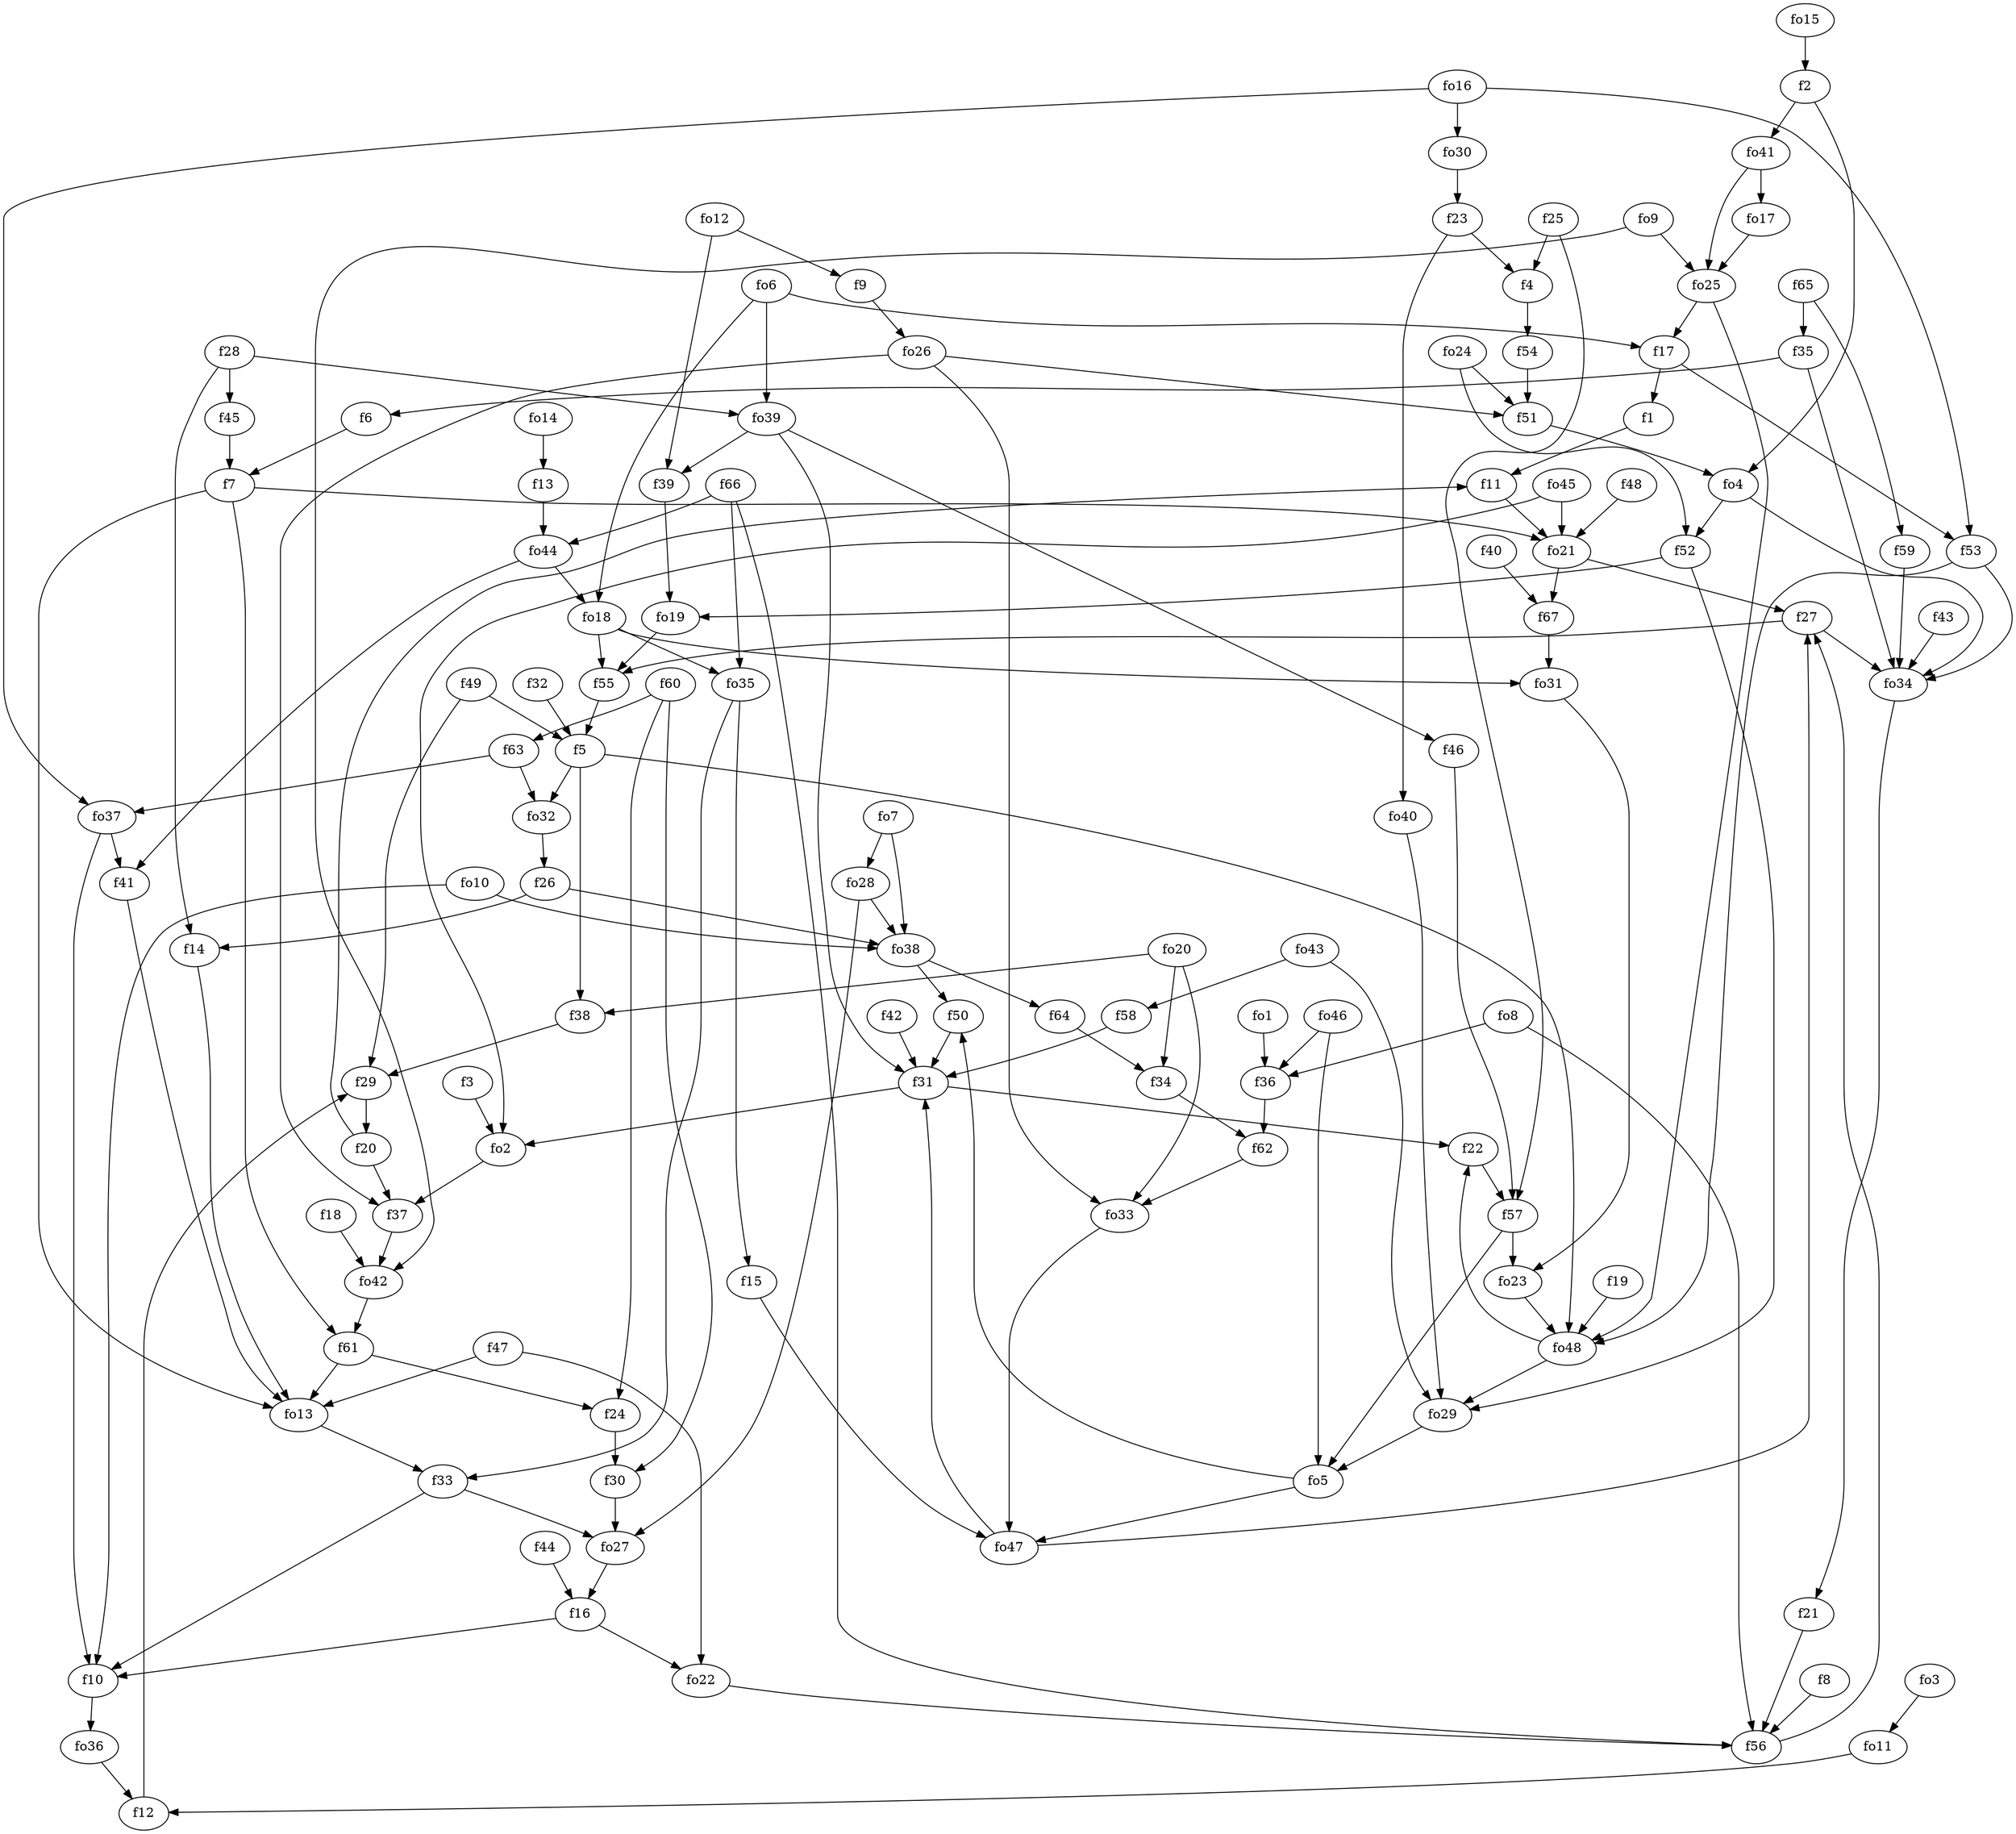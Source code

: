 strict digraph  {
f1;
f2;
f3;
f4;
f5;
f6;
f7;
f8;
f9;
f10;
f11;
f12;
f13;
f14;
f15;
f16;
f17;
f18;
f19;
f20;
f21;
f22;
f23;
f24;
f25;
f26;
f27;
f28;
f29;
f30;
f31;
f32;
f33;
f34;
f35;
f36;
f37;
f38;
f39;
f40;
f41;
f42;
f43;
f44;
f45;
f46;
f47;
f48;
f49;
f50;
f51;
f52;
f53;
f54;
f55;
f56;
f57;
f58;
f59;
f60;
f61;
f62;
f63;
f64;
f65;
f66;
f67;
fo1;
fo2;
fo3;
fo4;
fo5;
fo6;
fo7;
fo8;
fo9;
fo10;
fo11;
fo12;
fo13;
fo14;
fo15;
fo16;
fo17;
fo18;
fo19;
fo20;
fo21;
fo22;
fo23;
fo24;
fo25;
fo26;
fo27;
fo28;
fo29;
fo30;
fo31;
fo32;
fo33;
fo34;
fo35;
fo36;
fo37;
fo38;
fo39;
fo40;
fo41;
fo42;
fo43;
fo44;
fo45;
fo46;
fo47;
fo48;
f1 -> f11  [weight=2];
f2 -> fo4  [weight=2];
f2 -> fo41  [weight=2];
f3 -> fo2  [weight=2];
f4 -> f54  [weight=2];
f5 -> f38  [weight=2];
f5 -> fo32  [weight=2];
f5 -> fo48  [weight=2];
f6 -> f7  [weight=2];
f7 -> fo21  [weight=2];
f7 -> fo13  [weight=2];
f7 -> f61  [weight=2];
f8 -> f56  [weight=2];
f9 -> fo26  [weight=2];
f10 -> fo36  [weight=2];
f11 -> fo21  [weight=2];
f12 -> f29  [weight=2];
f13 -> fo44  [weight=2];
f14 -> fo13  [weight=2];
f15 -> fo47  [weight=2];
f16 -> fo22  [weight=2];
f16 -> f10  [weight=2];
f17 -> f53  [weight=2];
f17 -> f1  [weight=2];
f18 -> fo42  [weight=2];
f19 -> fo48  [weight=2];
f20 -> f11  [weight=2];
f20 -> f37  [weight=2];
f21 -> f56  [weight=2];
f22 -> f57  [weight=2];
f23 -> f4  [weight=2];
f23 -> fo40  [weight=2];
f24 -> f30  [weight=2];
f25 -> f57  [weight=2];
f25 -> f4  [weight=2];
f26 -> fo38  [weight=2];
f26 -> f14  [weight=2];
f27 -> f55  [weight=2];
f27 -> fo34  [weight=2];
f28 -> f45  [weight=2];
f28 -> f14  [weight=2];
f28 -> fo39  [weight=2];
f29 -> f20  [weight=2];
f30 -> fo27  [weight=2];
f31 -> f22  [weight=2];
f31 -> fo2  [weight=2];
f32 -> f5  [weight=2];
f33 -> fo27  [weight=2];
f33 -> f10  [weight=2];
f34 -> f62  [weight=2];
f35 -> fo34  [weight=2];
f35 -> f6  [weight=2];
f36 -> f62  [weight=2];
f37 -> fo42  [weight=2];
f38 -> f29  [weight=2];
f39 -> fo19  [weight=2];
f40 -> f67  [weight=2];
f41 -> fo13  [weight=2];
f42 -> f31  [weight=2];
f43 -> fo34  [weight=2];
f44 -> f16  [weight=2];
f45 -> f7  [weight=2];
f46 -> f57  [weight=2];
f47 -> fo22  [weight=2];
f47 -> fo13  [weight=2];
f48 -> fo21  [weight=2];
f49 -> f29  [weight=2];
f49 -> f5  [weight=2];
f50 -> f31  [weight=2];
f51 -> fo4  [weight=2];
f52 -> fo19  [weight=2];
f52 -> fo29  [weight=2];
f53 -> fo48  [weight=2];
f53 -> fo34  [weight=2];
f54 -> f51  [weight=2];
f55 -> f5  [weight=2];
f56 -> f27  [weight=2];
f57 -> fo5  [weight=2];
f57 -> fo23  [weight=2];
f58 -> f31  [weight=2];
f59 -> fo34  [weight=2];
f60 -> f24  [weight=2];
f60 -> f30  [weight=2];
f60 -> f63  [weight=2];
f61 -> f24  [weight=2];
f61 -> fo13  [weight=2];
f62 -> fo33  [weight=2];
f63 -> fo32  [weight=2];
f63 -> fo37  [weight=2];
f64 -> f34  [weight=2];
f65 -> f59  [weight=2];
f65 -> f35  [weight=2];
f66 -> fo35  [weight=2];
f66 -> fo44  [weight=2];
f66 -> f56  [weight=2];
f67 -> fo31  [weight=2];
fo1 -> f36  [weight=2];
fo2 -> f37  [weight=2];
fo3 -> fo11  [weight=2];
fo4 -> fo34  [weight=2];
fo4 -> f52  [weight=2];
fo5 -> f50  [weight=2];
fo5 -> fo47  [weight=2];
fo6 -> fo18  [weight=2];
fo6 -> f17  [weight=2];
fo6 -> fo39  [weight=2];
fo7 -> fo38  [weight=2];
fo7 -> fo28  [weight=2];
fo8 -> f56  [weight=2];
fo8 -> f36  [weight=2];
fo9 -> fo25  [weight=2];
fo9 -> fo42  [weight=2];
fo10 -> f10  [weight=2];
fo10 -> fo38  [weight=2];
fo11 -> f12  [weight=2];
fo12 -> f39  [weight=2];
fo12 -> f9  [weight=2];
fo13 -> f33  [weight=2];
fo14 -> f13  [weight=2];
fo15 -> f2  [weight=2];
fo16 -> f53  [weight=2];
fo16 -> fo30  [weight=2];
fo16 -> fo37  [weight=2];
fo17 -> fo25  [weight=2];
fo18 -> fo35  [weight=2];
fo18 -> fo31  [weight=2];
fo18 -> f55  [weight=2];
fo19 -> f55  [weight=2];
fo20 -> fo33  [weight=2];
fo20 -> f34  [weight=2];
fo20 -> f38  [weight=2];
fo21 -> f67  [weight=2];
fo21 -> f27  [weight=2];
fo22 -> f56  [weight=2];
fo23 -> fo48  [weight=2];
fo24 -> f51  [weight=2];
fo24 -> f52  [weight=2];
fo25 -> fo48  [weight=2];
fo25 -> f17  [weight=2];
fo26 -> fo33  [weight=2];
fo26 -> f51  [weight=2];
fo26 -> f37  [weight=2];
fo27 -> f16  [weight=2];
fo28 -> fo38  [weight=2];
fo28 -> fo27  [weight=2];
fo29 -> fo5  [weight=2];
fo30 -> f23  [weight=2];
fo31 -> fo23  [weight=2];
fo32 -> f26  [weight=2];
fo33 -> fo47  [weight=2];
fo34 -> f21  [weight=2];
fo35 -> f15  [weight=2];
fo35 -> f33  [weight=2];
fo36 -> f12  [weight=2];
fo37 -> f10  [weight=2];
fo37 -> f41  [weight=2];
fo38 -> f64  [weight=2];
fo38 -> f50  [weight=2];
fo39 -> f46  [weight=2];
fo39 -> f31  [weight=2];
fo39 -> f39  [weight=2];
fo40 -> fo29  [weight=2];
fo41 -> fo17  [weight=2];
fo41 -> fo25  [weight=2];
fo42 -> f61  [weight=2];
fo43 -> f58  [weight=2];
fo43 -> fo29  [weight=2];
fo44 -> f41  [weight=2];
fo44 -> fo18  [weight=2];
fo45 -> fo21  [weight=2];
fo45 -> fo2  [weight=2];
fo46 -> fo5  [weight=2];
fo46 -> f36  [weight=2];
fo47 -> f31  [weight=2];
fo47 -> f27  [weight=2];
fo48 -> fo29  [weight=2];
fo48 -> f22  [weight=2];
}

